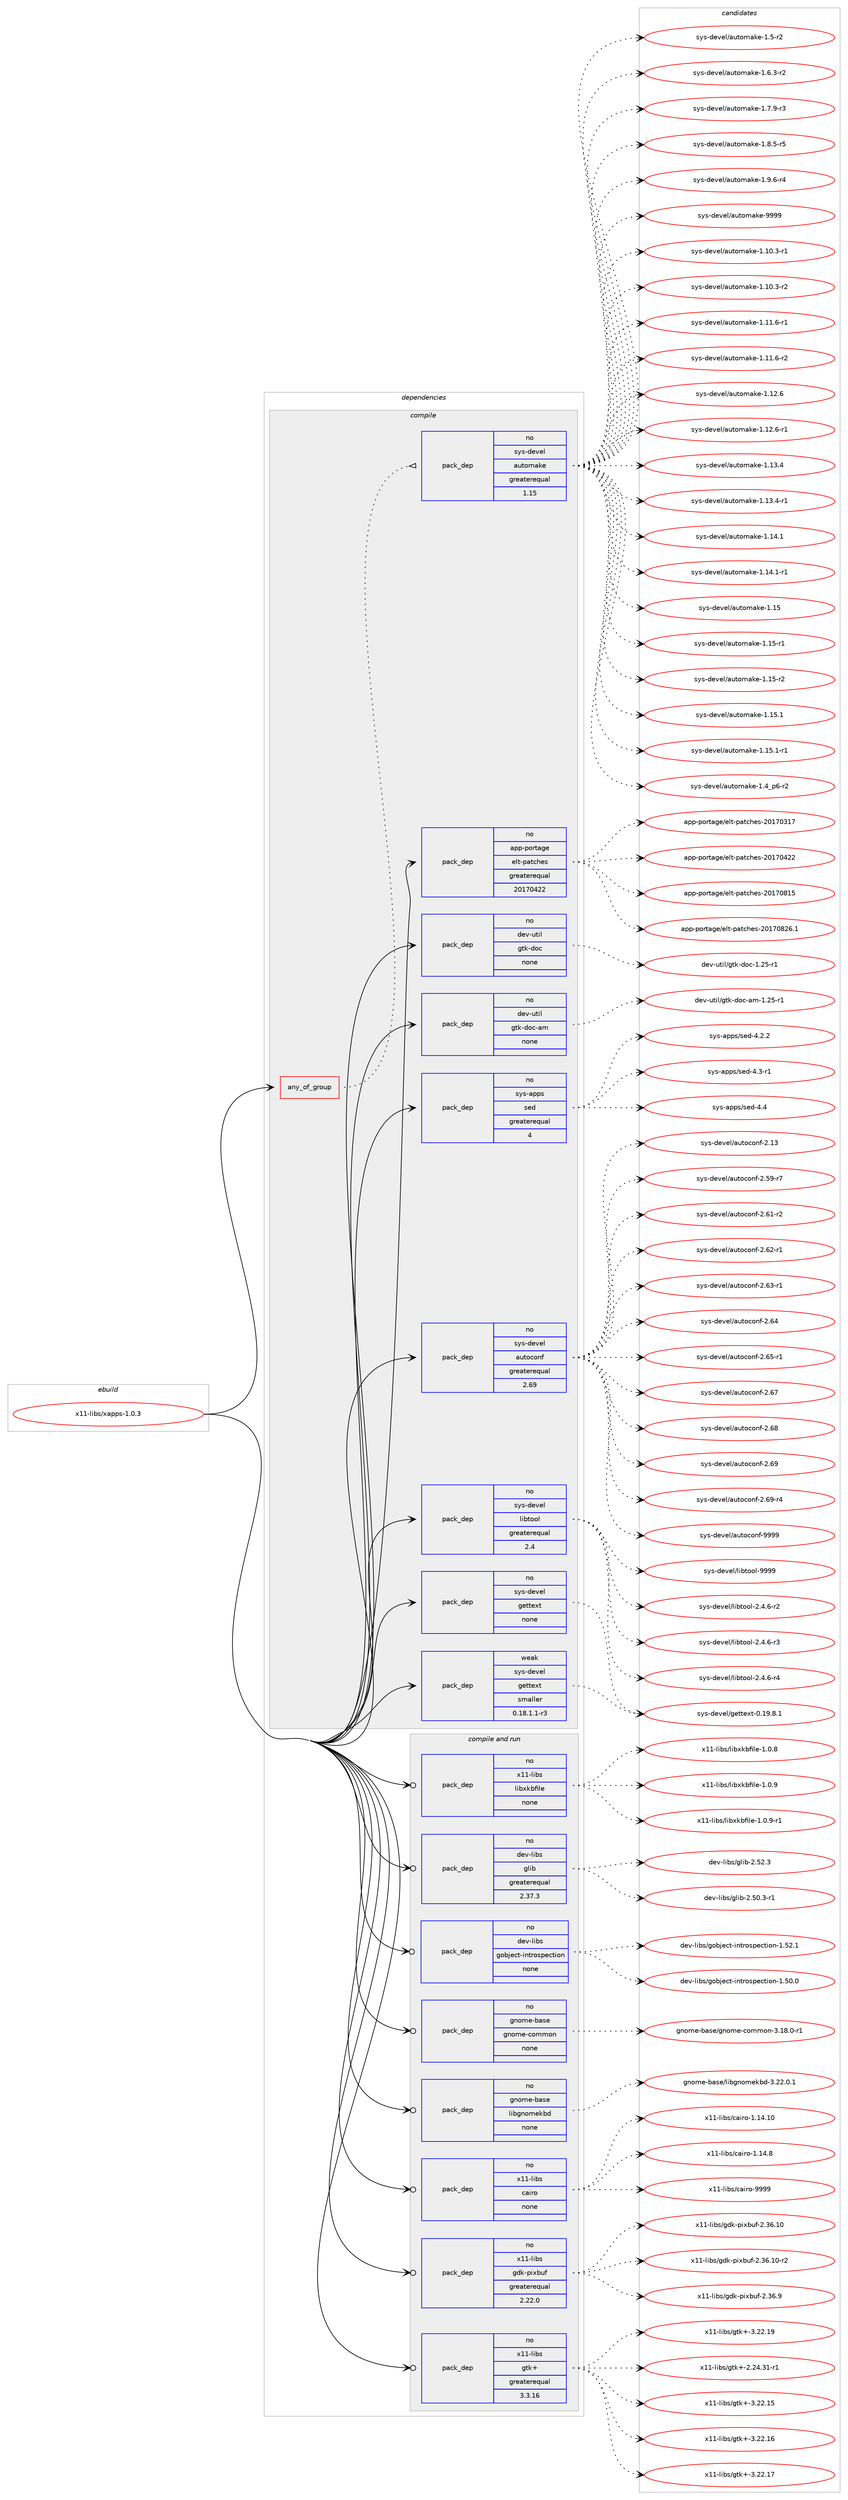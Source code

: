 digraph prolog {

# *************
# Graph options
# *************

newrank=true;
concentrate=true;
compound=true;
graph [rankdir=LR,fontname=Helvetica,fontsize=10,ranksep=1.5];#, ranksep=2.5, nodesep=0.2];
edge  [arrowhead=vee];
node  [fontname=Helvetica,fontsize=10];

# **********
# The ebuild
# **********

subgraph cluster_leftcol {
color=gray;
rank=same;
label=<<i>ebuild</i>>;
id [label="x11-libs/xapps-1.0.3", color=red, width=4, href="../x11-libs/xapps-1.0.3.svg"];
}

# ****************
# The dependencies
# ****************

subgraph cluster_midcol {
color=gray;
label=<<i>dependencies</i>>;
subgraph cluster_compile {
fillcolor="#eeeeee";
style=filled;
label=<<i>compile</i>>;
subgraph any9411 {
dependency520986 [label=<<TABLE BORDER="0" CELLBORDER="1" CELLSPACING="0" CELLPADDING="4"><TR><TD CELLPADDING="10">any_of_group</TD></TR></TABLE>>, shape=none, color=red];subgraph pack388293 {
dependency520987 [label=<<TABLE BORDER="0" CELLBORDER="1" CELLSPACING="0" CELLPADDING="4" WIDTH="220"><TR><TD ROWSPAN="6" CELLPADDING="30">pack_dep</TD></TR><TR><TD WIDTH="110">no</TD></TR><TR><TD>sys-devel</TD></TR><TR><TD>automake</TD></TR><TR><TD>greaterequal</TD></TR><TR><TD>1.15</TD></TR></TABLE>>, shape=none, color=blue];
}
dependency520986:e -> dependency520987:w [weight=20,style="dotted",arrowhead="oinv"];
}
id:e -> dependency520986:w [weight=20,style="solid",arrowhead="vee"];
subgraph pack388294 {
dependency520988 [label=<<TABLE BORDER="0" CELLBORDER="1" CELLSPACING="0" CELLPADDING="4" WIDTH="220"><TR><TD ROWSPAN="6" CELLPADDING="30">pack_dep</TD></TR><TR><TD WIDTH="110">no</TD></TR><TR><TD>app-portage</TD></TR><TR><TD>elt-patches</TD></TR><TR><TD>greaterequal</TD></TR><TR><TD>20170422</TD></TR></TABLE>>, shape=none, color=blue];
}
id:e -> dependency520988:w [weight=20,style="solid",arrowhead="vee"];
subgraph pack388295 {
dependency520989 [label=<<TABLE BORDER="0" CELLBORDER="1" CELLSPACING="0" CELLPADDING="4" WIDTH="220"><TR><TD ROWSPAN="6" CELLPADDING="30">pack_dep</TD></TR><TR><TD WIDTH="110">no</TD></TR><TR><TD>dev-util</TD></TR><TR><TD>gtk-doc</TD></TR><TR><TD>none</TD></TR><TR><TD></TD></TR></TABLE>>, shape=none, color=blue];
}
id:e -> dependency520989:w [weight=20,style="solid",arrowhead="vee"];
subgraph pack388296 {
dependency520990 [label=<<TABLE BORDER="0" CELLBORDER="1" CELLSPACING="0" CELLPADDING="4" WIDTH="220"><TR><TD ROWSPAN="6" CELLPADDING="30">pack_dep</TD></TR><TR><TD WIDTH="110">no</TD></TR><TR><TD>dev-util</TD></TR><TR><TD>gtk-doc-am</TD></TR><TR><TD>none</TD></TR><TR><TD></TD></TR></TABLE>>, shape=none, color=blue];
}
id:e -> dependency520990:w [weight=20,style="solid",arrowhead="vee"];
subgraph pack388297 {
dependency520991 [label=<<TABLE BORDER="0" CELLBORDER="1" CELLSPACING="0" CELLPADDING="4" WIDTH="220"><TR><TD ROWSPAN="6" CELLPADDING="30">pack_dep</TD></TR><TR><TD WIDTH="110">no</TD></TR><TR><TD>sys-apps</TD></TR><TR><TD>sed</TD></TR><TR><TD>greaterequal</TD></TR><TR><TD>4</TD></TR></TABLE>>, shape=none, color=blue];
}
id:e -> dependency520991:w [weight=20,style="solid",arrowhead="vee"];
subgraph pack388298 {
dependency520992 [label=<<TABLE BORDER="0" CELLBORDER="1" CELLSPACING="0" CELLPADDING="4" WIDTH="220"><TR><TD ROWSPAN="6" CELLPADDING="30">pack_dep</TD></TR><TR><TD WIDTH="110">no</TD></TR><TR><TD>sys-devel</TD></TR><TR><TD>autoconf</TD></TR><TR><TD>greaterequal</TD></TR><TR><TD>2.69</TD></TR></TABLE>>, shape=none, color=blue];
}
id:e -> dependency520992:w [weight=20,style="solid",arrowhead="vee"];
subgraph pack388299 {
dependency520993 [label=<<TABLE BORDER="0" CELLBORDER="1" CELLSPACING="0" CELLPADDING="4" WIDTH="220"><TR><TD ROWSPAN="6" CELLPADDING="30">pack_dep</TD></TR><TR><TD WIDTH="110">no</TD></TR><TR><TD>sys-devel</TD></TR><TR><TD>gettext</TD></TR><TR><TD>none</TD></TR><TR><TD></TD></TR></TABLE>>, shape=none, color=blue];
}
id:e -> dependency520993:w [weight=20,style="solid",arrowhead="vee"];
subgraph pack388300 {
dependency520994 [label=<<TABLE BORDER="0" CELLBORDER="1" CELLSPACING="0" CELLPADDING="4" WIDTH="220"><TR><TD ROWSPAN="6" CELLPADDING="30">pack_dep</TD></TR><TR><TD WIDTH="110">no</TD></TR><TR><TD>sys-devel</TD></TR><TR><TD>libtool</TD></TR><TR><TD>greaterequal</TD></TR><TR><TD>2.4</TD></TR></TABLE>>, shape=none, color=blue];
}
id:e -> dependency520994:w [weight=20,style="solid",arrowhead="vee"];
subgraph pack388301 {
dependency520995 [label=<<TABLE BORDER="0" CELLBORDER="1" CELLSPACING="0" CELLPADDING="4" WIDTH="220"><TR><TD ROWSPAN="6" CELLPADDING="30">pack_dep</TD></TR><TR><TD WIDTH="110">weak</TD></TR><TR><TD>sys-devel</TD></TR><TR><TD>gettext</TD></TR><TR><TD>smaller</TD></TR><TR><TD>0.18.1.1-r3</TD></TR></TABLE>>, shape=none, color=blue];
}
id:e -> dependency520995:w [weight=20,style="solid",arrowhead="vee"];
}
subgraph cluster_compileandrun {
fillcolor="#eeeeee";
style=filled;
label=<<i>compile and run</i>>;
subgraph pack388302 {
dependency520996 [label=<<TABLE BORDER="0" CELLBORDER="1" CELLSPACING="0" CELLPADDING="4" WIDTH="220"><TR><TD ROWSPAN="6" CELLPADDING="30">pack_dep</TD></TR><TR><TD WIDTH="110">no</TD></TR><TR><TD>dev-libs</TD></TR><TR><TD>glib</TD></TR><TR><TD>greaterequal</TD></TR><TR><TD>2.37.3</TD></TR></TABLE>>, shape=none, color=blue];
}
id:e -> dependency520996:w [weight=20,style="solid",arrowhead="odotvee"];
subgraph pack388303 {
dependency520997 [label=<<TABLE BORDER="0" CELLBORDER="1" CELLSPACING="0" CELLPADDING="4" WIDTH="220"><TR><TD ROWSPAN="6" CELLPADDING="30">pack_dep</TD></TR><TR><TD WIDTH="110">no</TD></TR><TR><TD>dev-libs</TD></TR><TR><TD>gobject-introspection</TD></TR><TR><TD>none</TD></TR><TR><TD></TD></TR></TABLE>>, shape=none, color=blue];
}
id:e -> dependency520997:w [weight=20,style="solid",arrowhead="odotvee"];
subgraph pack388304 {
dependency520998 [label=<<TABLE BORDER="0" CELLBORDER="1" CELLSPACING="0" CELLPADDING="4" WIDTH="220"><TR><TD ROWSPAN="6" CELLPADDING="30">pack_dep</TD></TR><TR><TD WIDTH="110">no</TD></TR><TR><TD>gnome-base</TD></TR><TR><TD>gnome-common</TD></TR><TR><TD>none</TD></TR><TR><TD></TD></TR></TABLE>>, shape=none, color=blue];
}
id:e -> dependency520998:w [weight=20,style="solid",arrowhead="odotvee"];
subgraph pack388305 {
dependency520999 [label=<<TABLE BORDER="0" CELLBORDER="1" CELLSPACING="0" CELLPADDING="4" WIDTH="220"><TR><TD ROWSPAN="6" CELLPADDING="30">pack_dep</TD></TR><TR><TD WIDTH="110">no</TD></TR><TR><TD>gnome-base</TD></TR><TR><TD>libgnomekbd</TD></TR><TR><TD>none</TD></TR><TR><TD></TD></TR></TABLE>>, shape=none, color=blue];
}
id:e -> dependency520999:w [weight=20,style="solid",arrowhead="odotvee"];
subgraph pack388306 {
dependency521000 [label=<<TABLE BORDER="0" CELLBORDER="1" CELLSPACING="0" CELLPADDING="4" WIDTH="220"><TR><TD ROWSPAN="6" CELLPADDING="30">pack_dep</TD></TR><TR><TD WIDTH="110">no</TD></TR><TR><TD>x11-libs</TD></TR><TR><TD>cairo</TD></TR><TR><TD>none</TD></TR><TR><TD></TD></TR></TABLE>>, shape=none, color=blue];
}
id:e -> dependency521000:w [weight=20,style="solid",arrowhead="odotvee"];
subgraph pack388307 {
dependency521001 [label=<<TABLE BORDER="0" CELLBORDER="1" CELLSPACING="0" CELLPADDING="4" WIDTH="220"><TR><TD ROWSPAN="6" CELLPADDING="30">pack_dep</TD></TR><TR><TD WIDTH="110">no</TD></TR><TR><TD>x11-libs</TD></TR><TR><TD>gdk-pixbuf</TD></TR><TR><TD>greaterequal</TD></TR><TR><TD>2.22.0</TD></TR></TABLE>>, shape=none, color=blue];
}
id:e -> dependency521001:w [weight=20,style="solid",arrowhead="odotvee"];
subgraph pack388308 {
dependency521002 [label=<<TABLE BORDER="0" CELLBORDER="1" CELLSPACING="0" CELLPADDING="4" WIDTH="220"><TR><TD ROWSPAN="6" CELLPADDING="30">pack_dep</TD></TR><TR><TD WIDTH="110">no</TD></TR><TR><TD>x11-libs</TD></TR><TR><TD>gtk+</TD></TR><TR><TD>greaterequal</TD></TR><TR><TD>3.3.16</TD></TR></TABLE>>, shape=none, color=blue];
}
id:e -> dependency521002:w [weight=20,style="solid",arrowhead="odotvee"];
subgraph pack388309 {
dependency521003 [label=<<TABLE BORDER="0" CELLBORDER="1" CELLSPACING="0" CELLPADDING="4" WIDTH="220"><TR><TD ROWSPAN="6" CELLPADDING="30">pack_dep</TD></TR><TR><TD WIDTH="110">no</TD></TR><TR><TD>x11-libs</TD></TR><TR><TD>libxkbfile</TD></TR><TR><TD>none</TD></TR><TR><TD></TD></TR></TABLE>>, shape=none, color=blue];
}
id:e -> dependency521003:w [weight=20,style="solid",arrowhead="odotvee"];
}
subgraph cluster_run {
fillcolor="#eeeeee";
style=filled;
label=<<i>run</i>>;
}
}

# **************
# The candidates
# **************

subgraph cluster_choices {
rank=same;
color=gray;
label=<<i>candidates</i>>;

subgraph choice388293 {
color=black;
nodesep=1;
choice11512111545100101118101108479711711611110997107101454946494846514511449 [label="sys-devel/automake-1.10.3-r1", color=red, width=4,href="../sys-devel/automake-1.10.3-r1.svg"];
choice11512111545100101118101108479711711611110997107101454946494846514511450 [label="sys-devel/automake-1.10.3-r2", color=red, width=4,href="../sys-devel/automake-1.10.3-r2.svg"];
choice11512111545100101118101108479711711611110997107101454946494946544511449 [label="sys-devel/automake-1.11.6-r1", color=red, width=4,href="../sys-devel/automake-1.11.6-r1.svg"];
choice11512111545100101118101108479711711611110997107101454946494946544511450 [label="sys-devel/automake-1.11.6-r2", color=red, width=4,href="../sys-devel/automake-1.11.6-r2.svg"];
choice1151211154510010111810110847971171161111099710710145494649504654 [label="sys-devel/automake-1.12.6", color=red, width=4,href="../sys-devel/automake-1.12.6.svg"];
choice11512111545100101118101108479711711611110997107101454946495046544511449 [label="sys-devel/automake-1.12.6-r1", color=red, width=4,href="../sys-devel/automake-1.12.6-r1.svg"];
choice1151211154510010111810110847971171161111099710710145494649514652 [label="sys-devel/automake-1.13.4", color=red, width=4,href="../sys-devel/automake-1.13.4.svg"];
choice11512111545100101118101108479711711611110997107101454946495146524511449 [label="sys-devel/automake-1.13.4-r1", color=red, width=4,href="../sys-devel/automake-1.13.4-r1.svg"];
choice1151211154510010111810110847971171161111099710710145494649524649 [label="sys-devel/automake-1.14.1", color=red, width=4,href="../sys-devel/automake-1.14.1.svg"];
choice11512111545100101118101108479711711611110997107101454946495246494511449 [label="sys-devel/automake-1.14.1-r1", color=red, width=4,href="../sys-devel/automake-1.14.1-r1.svg"];
choice115121115451001011181011084797117116111109971071014549464953 [label="sys-devel/automake-1.15", color=red, width=4,href="../sys-devel/automake-1.15.svg"];
choice1151211154510010111810110847971171161111099710710145494649534511449 [label="sys-devel/automake-1.15-r1", color=red, width=4,href="../sys-devel/automake-1.15-r1.svg"];
choice1151211154510010111810110847971171161111099710710145494649534511450 [label="sys-devel/automake-1.15-r2", color=red, width=4,href="../sys-devel/automake-1.15-r2.svg"];
choice1151211154510010111810110847971171161111099710710145494649534649 [label="sys-devel/automake-1.15.1", color=red, width=4,href="../sys-devel/automake-1.15.1.svg"];
choice11512111545100101118101108479711711611110997107101454946495346494511449 [label="sys-devel/automake-1.15.1-r1", color=red, width=4,href="../sys-devel/automake-1.15.1-r1.svg"];
choice115121115451001011181011084797117116111109971071014549465295112544511450 [label="sys-devel/automake-1.4_p6-r2", color=red, width=4,href="../sys-devel/automake-1.4_p6-r2.svg"];
choice11512111545100101118101108479711711611110997107101454946534511450 [label="sys-devel/automake-1.5-r2", color=red, width=4,href="../sys-devel/automake-1.5-r2.svg"];
choice115121115451001011181011084797117116111109971071014549465446514511450 [label="sys-devel/automake-1.6.3-r2", color=red, width=4,href="../sys-devel/automake-1.6.3-r2.svg"];
choice115121115451001011181011084797117116111109971071014549465546574511451 [label="sys-devel/automake-1.7.9-r3", color=red, width=4,href="../sys-devel/automake-1.7.9-r3.svg"];
choice115121115451001011181011084797117116111109971071014549465646534511453 [label="sys-devel/automake-1.8.5-r5", color=red, width=4,href="../sys-devel/automake-1.8.5-r5.svg"];
choice115121115451001011181011084797117116111109971071014549465746544511452 [label="sys-devel/automake-1.9.6-r4", color=red, width=4,href="../sys-devel/automake-1.9.6-r4.svg"];
choice115121115451001011181011084797117116111109971071014557575757 [label="sys-devel/automake-9999", color=red, width=4,href="../sys-devel/automake-9999.svg"];
dependency520987:e -> choice11512111545100101118101108479711711611110997107101454946494846514511449:w [style=dotted,weight="100"];
dependency520987:e -> choice11512111545100101118101108479711711611110997107101454946494846514511450:w [style=dotted,weight="100"];
dependency520987:e -> choice11512111545100101118101108479711711611110997107101454946494946544511449:w [style=dotted,weight="100"];
dependency520987:e -> choice11512111545100101118101108479711711611110997107101454946494946544511450:w [style=dotted,weight="100"];
dependency520987:e -> choice1151211154510010111810110847971171161111099710710145494649504654:w [style=dotted,weight="100"];
dependency520987:e -> choice11512111545100101118101108479711711611110997107101454946495046544511449:w [style=dotted,weight="100"];
dependency520987:e -> choice1151211154510010111810110847971171161111099710710145494649514652:w [style=dotted,weight="100"];
dependency520987:e -> choice11512111545100101118101108479711711611110997107101454946495146524511449:w [style=dotted,weight="100"];
dependency520987:e -> choice1151211154510010111810110847971171161111099710710145494649524649:w [style=dotted,weight="100"];
dependency520987:e -> choice11512111545100101118101108479711711611110997107101454946495246494511449:w [style=dotted,weight="100"];
dependency520987:e -> choice115121115451001011181011084797117116111109971071014549464953:w [style=dotted,weight="100"];
dependency520987:e -> choice1151211154510010111810110847971171161111099710710145494649534511449:w [style=dotted,weight="100"];
dependency520987:e -> choice1151211154510010111810110847971171161111099710710145494649534511450:w [style=dotted,weight="100"];
dependency520987:e -> choice1151211154510010111810110847971171161111099710710145494649534649:w [style=dotted,weight="100"];
dependency520987:e -> choice11512111545100101118101108479711711611110997107101454946495346494511449:w [style=dotted,weight="100"];
dependency520987:e -> choice115121115451001011181011084797117116111109971071014549465295112544511450:w [style=dotted,weight="100"];
dependency520987:e -> choice11512111545100101118101108479711711611110997107101454946534511450:w [style=dotted,weight="100"];
dependency520987:e -> choice115121115451001011181011084797117116111109971071014549465446514511450:w [style=dotted,weight="100"];
dependency520987:e -> choice115121115451001011181011084797117116111109971071014549465546574511451:w [style=dotted,weight="100"];
dependency520987:e -> choice115121115451001011181011084797117116111109971071014549465646534511453:w [style=dotted,weight="100"];
dependency520987:e -> choice115121115451001011181011084797117116111109971071014549465746544511452:w [style=dotted,weight="100"];
dependency520987:e -> choice115121115451001011181011084797117116111109971071014557575757:w [style=dotted,weight="100"];
}
subgraph choice388294 {
color=black;
nodesep=1;
choice97112112451121111141169710310147101108116451129711699104101115455048495548514955 [label="app-portage/elt-patches-20170317", color=red, width=4,href="../app-portage/elt-patches-20170317.svg"];
choice97112112451121111141169710310147101108116451129711699104101115455048495548525050 [label="app-portage/elt-patches-20170422", color=red, width=4,href="../app-portage/elt-patches-20170422.svg"];
choice97112112451121111141169710310147101108116451129711699104101115455048495548564953 [label="app-portage/elt-patches-20170815", color=red, width=4,href="../app-portage/elt-patches-20170815.svg"];
choice971121124511211111411697103101471011081164511297116991041011154550484955485650544649 [label="app-portage/elt-patches-20170826.1", color=red, width=4,href="../app-portage/elt-patches-20170826.1.svg"];
dependency520988:e -> choice97112112451121111141169710310147101108116451129711699104101115455048495548514955:w [style=dotted,weight="100"];
dependency520988:e -> choice97112112451121111141169710310147101108116451129711699104101115455048495548525050:w [style=dotted,weight="100"];
dependency520988:e -> choice97112112451121111141169710310147101108116451129711699104101115455048495548564953:w [style=dotted,weight="100"];
dependency520988:e -> choice971121124511211111411697103101471011081164511297116991041011154550484955485650544649:w [style=dotted,weight="100"];
}
subgraph choice388295 {
color=black;
nodesep=1;
choice1001011184511711610510847103116107451001119945494650534511449 [label="dev-util/gtk-doc-1.25-r1", color=red, width=4,href="../dev-util/gtk-doc-1.25-r1.svg"];
dependency520989:e -> choice1001011184511711610510847103116107451001119945494650534511449:w [style=dotted,weight="100"];
}
subgraph choice388296 {
color=black;
nodesep=1;
choice10010111845117116105108471031161074510011199459710945494650534511449 [label="dev-util/gtk-doc-am-1.25-r1", color=red, width=4,href="../dev-util/gtk-doc-am-1.25-r1.svg"];
dependency520990:e -> choice10010111845117116105108471031161074510011199459710945494650534511449:w [style=dotted,weight="100"];
}
subgraph choice388297 {
color=black;
nodesep=1;
choice115121115459711211211547115101100455246504650 [label="sys-apps/sed-4.2.2", color=red, width=4,href="../sys-apps/sed-4.2.2.svg"];
choice115121115459711211211547115101100455246514511449 [label="sys-apps/sed-4.3-r1", color=red, width=4,href="../sys-apps/sed-4.3-r1.svg"];
choice11512111545971121121154711510110045524652 [label="sys-apps/sed-4.4", color=red, width=4,href="../sys-apps/sed-4.4.svg"];
dependency520991:e -> choice115121115459711211211547115101100455246504650:w [style=dotted,weight="100"];
dependency520991:e -> choice115121115459711211211547115101100455246514511449:w [style=dotted,weight="100"];
dependency520991:e -> choice11512111545971121121154711510110045524652:w [style=dotted,weight="100"];
}
subgraph choice388298 {
color=black;
nodesep=1;
choice115121115451001011181011084797117116111991111101024550464951 [label="sys-devel/autoconf-2.13", color=red, width=4,href="../sys-devel/autoconf-2.13.svg"];
choice1151211154510010111810110847971171161119911111010245504653574511455 [label="sys-devel/autoconf-2.59-r7", color=red, width=4,href="../sys-devel/autoconf-2.59-r7.svg"];
choice1151211154510010111810110847971171161119911111010245504654494511450 [label="sys-devel/autoconf-2.61-r2", color=red, width=4,href="../sys-devel/autoconf-2.61-r2.svg"];
choice1151211154510010111810110847971171161119911111010245504654504511449 [label="sys-devel/autoconf-2.62-r1", color=red, width=4,href="../sys-devel/autoconf-2.62-r1.svg"];
choice1151211154510010111810110847971171161119911111010245504654514511449 [label="sys-devel/autoconf-2.63-r1", color=red, width=4,href="../sys-devel/autoconf-2.63-r1.svg"];
choice115121115451001011181011084797117116111991111101024550465452 [label="sys-devel/autoconf-2.64", color=red, width=4,href="../sys-devel/autoconf-2.64.svg"];
choice1151211154510010111810110847971171161119911111010245504654534511449 [label="sys-devel/autoconf-2.65-r1", color=red, width=4,href="../sys-devel/autoconf-2.65-r1.svg"];
choice115121115451001011181011084797117116111991111101024550465455 [label="sys-devel/autoconf-2.67", color=red, width=4,href="../sys-devel/autoconf-2.67.svg"];
choice115121115451001011181011084797117116111991111101024550465456 [label="sys-devel/autoconf-2.68", color=red, width=4,href="../sys-devel/autoconf-2.68.svg"];
choice115121115451001011181011084797117116111991111101024550465457 [label="sys-devel/autoconf-2.69", color=red, width=4,href="../sys-devel/autoconf-2.69.svg"];
choice1151211154510010111810110847971171161119911111010245504654574511452 [label="sys-devel/autoconf-2.69-r4", color=red, width=4,href="../sys-devel/autoconf-2.69-r4.svg"];
choice115121115451001011181011084797117116111991111101024557575757 [label="sys-devel/autoconf-9999", color=red, width=4,href="../sys-devel/autoconf-9999.svg"];
dependency520992:e -> choice115121115451001011181011084797117116111991111101024550464951:w [style=dotted,weight="100"];
dependency520992:e -> choice1151211154510010111810110847971171161119911111010245504653574511455:w [style=dotted,weight="100"];
dependency520992:e -> choice1151211154510010111810110847971171161119911111010245504654494511450:w [style=dotted,weight="100"];
dependency520992:e -> choice1151211154510010111810110847971171161119911111010245504654504511449:w [style=dotted,weight="100"];
dependency520992:e -> choice1151211154510010111810110847971171161119911111010245504654514511449:w [style=dotted,weight="100"];
dependency520992:e -> choice115121115451001011181011084797117116111991111101024550465452:w [style=dotted,weight="100"];
dependency520992:e -> choice1151211154510010111810110847971171161119911111010245504654534511449:w [style=dotted,weight="100"];
dependency520992:e -> choice115121115451001011181011084797117116111991111101024550465455:w [style=dotted,weight="100"];
dependency520992:e -> choice115121115451001011181011084797117116111991111101024550465456:w [style=dotted,weight="100"];
dependency520992:e -> choice115121115451001011181011084797117116111991111101024550465457:w [style=dotted,weight="100"];
dependency520992:e -> choice1151211154510010111810110847971171161119911111010245504654574511452:w [style=dotted,weight="100"];
dependency520992:e -> choice115121115451001011181011084797117116111991111101024557575757:w [style=dotted,weight="100"];
}
subgraph choice388299 {
color=black;
nodesep=1;
choice1151211154510010111810110847103101116116101120116454846495746564649 [label="sys-devel/gettext-0.19.8.1", color=red, width=4,href="../sys-devel/gettext-0.19.8.1.svg"];
dependency520993:e -> choice1151211154510010111810110847103101116116101120116454846495746564649:w [style=dotted,weight="100"];
}
subgraph choice388300 {
color=black;
nodesep=1;
choice1151211154510010111810110847108105981161111111084550465246544511450 [label="sys-devel/libtool-2.4.6-r2", color=red, width=4,href="../sys-devel/libtool-2.4.6-r2.svg"];
choice1151211154510010111810110847108105981161111111084550465246544511451 [label="sys-devel/libtool-2.4.6-r3", color=red, width=4,href="../sys-devel/libtool-2.4.6-r3.svg"];
choice1151211154510010111810110847108105981161111111084550465246544511452 [label="sys-devel/libtool-2.4.6-r4", color=red, width=4,href="../sys-devel/libtool-2.4.6-r4.svg"];
choice1151211154510010111810110847108105981161111111084557575757 [label="sys-devel/libtool-9999", color=red, width=4,href="../sys-devel/libtool-9999.svg"];
dependency520994:e -> choice1151211154510010111810110847108105981161111111084550465246544511450:w [style=dotted,weight="100"];
dependency520994:e -> choice1151211154510010111810110847108105981161111111084550465246544511451:w [style=dotted,weight="100"];
dependency520994:e -> choice1151211154510010111810110847108105981161111111084550465246544511452:w [style=dotted,weight="100"];
dependency520994:e -> choice1151211154510010111810110847108105981161111111084557575757:w [style=dotted,weight="100"];
}
subgraph choice388301 {
color=black;
nodesep=1;
choice1151211154510010111810110847103101116116101120116454846495746564649 [label="sys-devel/gettext-0.19.8.1", color=red, width=4,href="../sys-devel/gettext-0.19.8.1.svg"];
dependency520995:e -> choice1151211154510010111810110847103101116116101120116454846495746564649:w [style=dotted,weight="100"];
}
subgraph choice388302 {
color=black;
nodesep=1;
choice10010111845108105981154710310810598455046534846514511449 [label="dev-libs/glib-2.50.3-r1", color=red, width=4,href="../dev-libs/glib-2.50.3-r1.svg"];
choice1001011184510810598115471031081059845504653504651 [label="dev-libs/glib-2.52.3", color=red, width=4,href="../dev-libs/glib-2.52.3.svg"];
dependency520996:e -> choice10010111845108105981154710310810598455046534846514511449:w [style=dotted,weight="100"];
dependency520996:e -> choice1001011184510810598115471031081059845504653504651:w [style=dotted,weight="100"];
}
subgraph choice388303 {
color=black;
nodesep=1;
choice1001011184510810598115471031119810610199116451051101161141111151121019911610511111045494653484648 [label="dev-libs/gobject-introspection-1.50.0", color=red, width=4,href="../dev-libs/gobject-introspection-1.50.0.svg"];
choice1001011184510810598115471031119810610199116451051101161141111151121019911610511111045494653504649 [label="dev-libs/gobject-introspection-1.52.1", color=red, width=4,href="../dev-libs/gobject-introspection-1.52.1.svg"];
dependency520997:e -> choice1001011184510810598115471031119810610199116451051101161141111151121019911610511111045494653484648:w [style=dotted,weight="100"];
dependency520997:e -> choice1001011184510810598115471031119810610199116451051101161141111151121019911610511111045494653504649:w [style=dotted,weight="100"];
}
subgraph choice388304 {
color=black;
nodesep=1;
choice103110111109101459897115101471031101111091014599111109109111110455146495646484511449 [label="gnome-base/gnome-common-3.18.0-r1", color=red, width=4,href="../gnome-base/gnome-common-3.18.0-r1.svg"];
dependency520998:e -> choice103110111109101459897115101471031101111091014599111109109111110455146495646484511449:w [style=dotted,weight="100"];
}
subgraph choice388305 {
color=black;
nodesep=1;
choice103110111109101459897115101471081059810311011110910110798100455146505046484649 [label="gnome-base/libgnomekbd-3.22.0.1", color=red, width=4,href="../gnome-base/libgnomekbd-3.22.0.1.svg"];
dependency520999:e -> choice103110111109101459897115101471081059810311011110910110798100455146505046484649:w [style=dotted,weight="100"];
}
subgraph choice388306 {
color=black;
nodesep=1;
choice120494945108105981154799971051141114549464952464948 [label="x11-libs/cairo-1.14.10", color=red, width=4,href="../x11-libs/cairo-1.14.10.svg"];
choice1204949451081059811547999710511411145494649524656 [label="x11-libs/cairo-1.14.8", color=red, width=4,href="../x11-libs/cairo-1.14.8.svg"];
choice120494945108105981154799971051141114557575757 [label="x11-libs/cairo-9999", color=red, width=4,href="../x11-libs/cairo-9999.svg"];
dependency521000:e -> choice120494945108105981154799971051141114549464952464948:w [style=dotted,weight="100"];
dependency521000:e -> choice1204949451081059811547999710511411145494649524656:w [style=dotted,weight="100"];
dependency521000:e -> choice120494945108105981154799971051141114557575757:w [style=dotted,weight="100"];
}
subgraph choice388307 {
color=black;
nodesep=1;
choice120494945108105981154710310010745112105120981171024550465154464948 [label="x11-libs/gdk-pixbuf-2.36.10", color=red, width=4,href="../x11-libs/gdk-pixbuf-2.36.10.svg"];
choice1204949451081059811547103100107451121051209811710245504651544649484511450 [label="x11-libs/gdk-pixbuf-2.36.10-r2", color=red, width=4,href="../x11-libs/gdk-pixbuf-2.36.10-r2.svg"];
choice1204949451081059811547103100107451121051209811710245504651544657 [label="x11-libs/gdk-pixbuf-2.36.9", color=red, width=4,href="../x11-libs/gdk-pixbuf-2.36.9.svg"];
dependency521001:e -> choice120494945108105981154710310010745112105120981171024550465154464948:w [style=dotted,weight="100"];
dependency521001:e -> choice1204949451081059811547103100107451121051209811710245504651544649484511450:w [style=dotted,weight="100"];
dependency521001:e -> choice1204949451081059811547103100107451121051209811710245504651544657:w [style=dotted,weight="100"];
}
subgraph choice388308 {
color=black;
nodesep=1;
choice12049494510810598115471031161074345504650524651494511449 [label="x11-libs/gtk+-2.24.31-r1", color=red, width=4,href="../x11-libs/gtk+-2.24.31-r1.svg"];
choice1204949451081059811547103116107434551465050464953 [label="x11-libs/gtk+-3.22.15", color=red, width=4,href="../x11-libs/gtk+-3.22.15.svg"];
choice1204949451081059811547103116107434551465050464954 [label="x11-libs/gtk+-3.22.16", color=red, width=4,href="../x11-libs/gtk+-3.22.16.svg"];
choice1204949451081059811547103116107434551465050464955 [label="x11-libs/gtk+-3.22.17", color=red, width=4,href="../x11-libs/gtk+-3.22.17.svg"];
choice1204949451081059811547103116107434551465050464957 [label="x11-libs/gtk+-3.22.19", color=red, width=4,href="../x11-libs/gtk+-3.22.19.svg"];
dependency521002:e -> choice12049494510810598115471031161074345504650524651494511449:w [style=dotted,weight="100"];
dependency521002:e -> choice1204949451081059811547103116107434551465050464953:w [style=dotted,weight="100"];
dependency521002:e -> choice1204949451081059811547103116107434551465050464954:w [style=dotted,weight="100"];
dependency521002:e -> choice1204949451081059811547103116107434551465050464955:w [style=dotted,weight="100"];
dependency521002:e -> choice1204949451081059811547103116107434551465050464957:w [style=dotted,weight="100"];
}
subgraph choice388309 {
color=black;
nodesep=1;
choice12049494510810598115471081059812010798102105108101454946484656 [label="x11-libs/libxkbfile-1.0.8", color=red, width=4,href="../x11-libs/libxkbfile-1.0.8.svg"];
choice12049494510810598115471081059812010798102105108101454946484657 [label="x11-libs/libxkbfile-1.0.9", color=red, width=4,href="../x11-libs/libxkbfile-1.0.9.svg"];
choice120494945108105981154710810598120107981021051081014549464846574511449 [label="x11-libs/libxkbfile-1.0.9-r1", color=red, width=4,href="../x11-libs/libxkbfile-1.0.9-r1.svg"];
dependency521003:e -> choice12049494510810598115471081059812010798102105108101454946484656:w [style=dotted,weight="100"];
dependency521003:e -> choice12049494510810598115471081059812010798102105108101454946484657:w [style=dotted,weight="100"];
dependency521003:e -> choice120494945108105981154710810598120107981021051081014549464846574511449:w [style=dotted,weight="100"];
}
}

}
